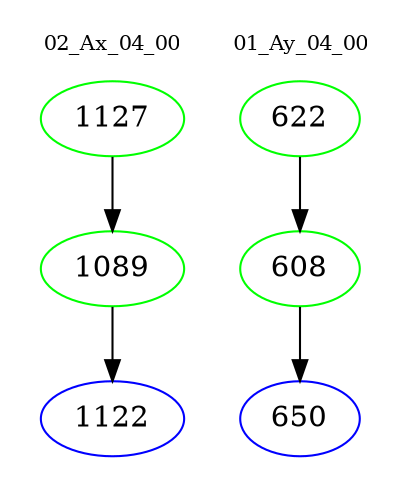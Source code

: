digraph{
subgraph cluster_0 {
color = white
label = "02_Ax_04_00";
fontsize=10;
T0_1127 [label="1127", color="green"]
T0_1127 -> T0_1089 [color="black"]
T0_1089 [label="1089", color="green"]
T0_1089 -> T0_1122 [color="black"]
T0_1122 [label="1122", color="blue"]
}
subgraph cluster_1 {
color = white
label = "01_Ay_04_00";
fontsize=10;
T1_622 [label="622", color="green"]
T1_622 -> T1_608 [color="black"]
T1_608 [label="608", color="green"]
T1_608 -> T1_650 [color="black"]
T1_650 [label="650", color="blue"]
}
}
